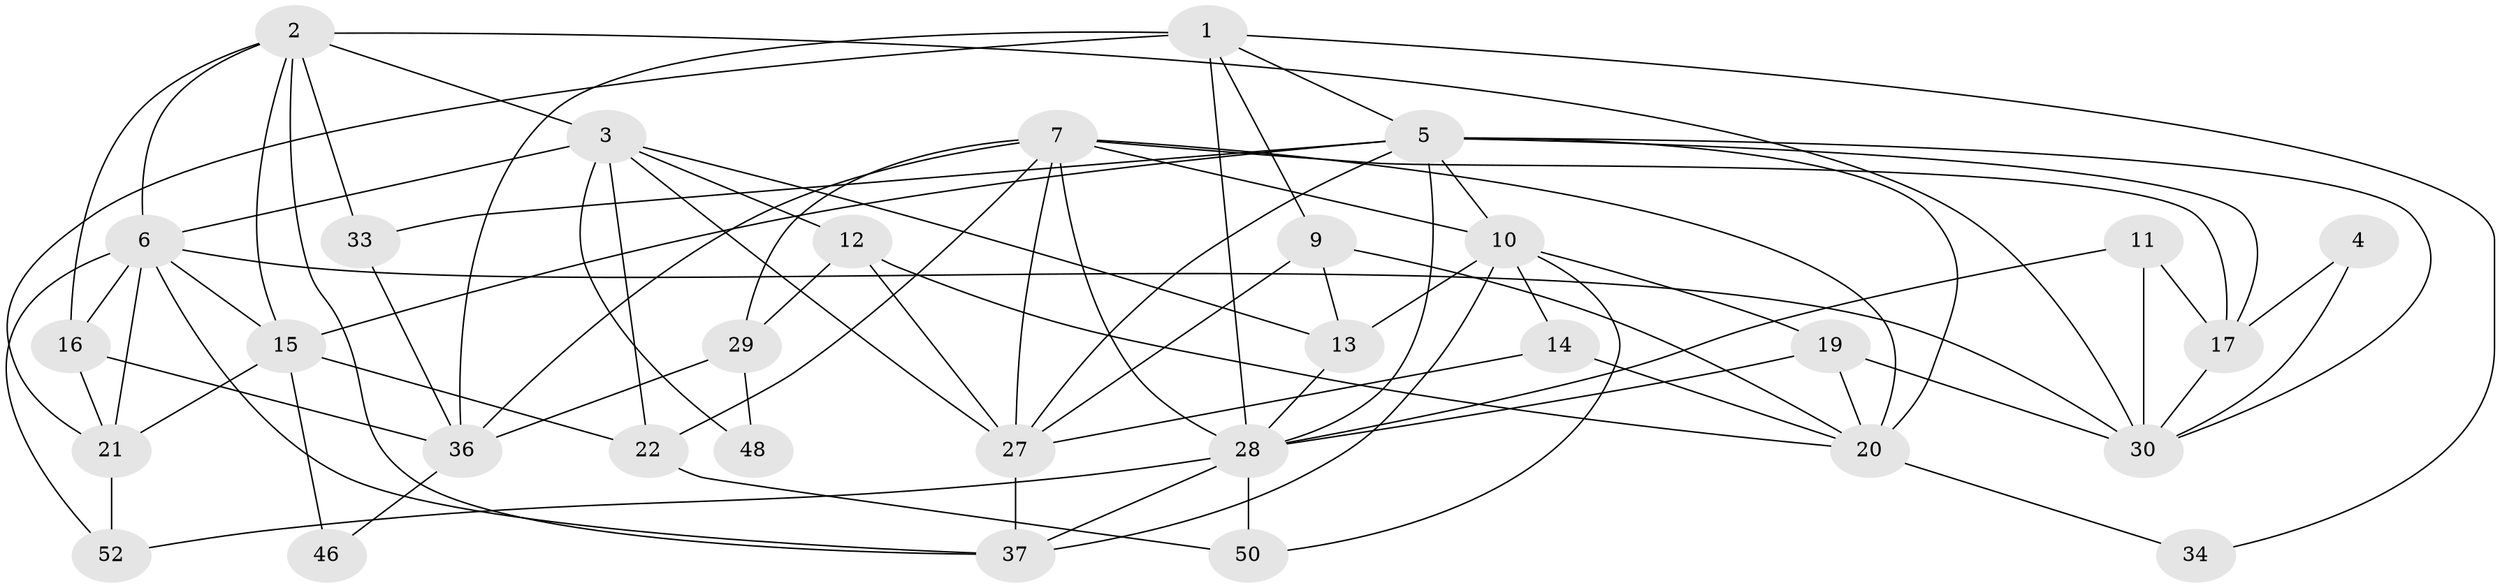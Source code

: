 // Generated by graph-tools (version 1.1) at 2025/52/02/27/25 19:52:01]
// undirected, 32 vertices, 80 edges
graph export_dot {
graph [start="1"]
  node [color=gray90,style=filled];
  1 [super="+53"];
  2 [super="+40"];
  3 [super="+38"];
  4;
  5 [super="+24"];
  6 [super="+8"];
  7 [super="+32"];
  9 [super="+44"];
  10 [super="+26"];
  11;
  12;
  13;
  14;
  15 [super="+18"];
  16 [super="+39"];
  17 [super="+31"];
  19 [super="+23"];
  20 [super="+25"];
  21 [super="+45"];
  22 [super="+47"];
  27 [super="+49"];
  28 [super="+41"];
  29 [super="+35"];
  30 [super="+42"];
  33;
  34;
  36 [super="+51"];
  37 [super="+43"];
  46;
  48;
  50;
  52;
  1 -- 36;
  1 -- 9;
  1 -- 34;
  1 -- 28;
  1 -- 5;
  1 -- 21;
  2 -- 6;
  2 -- 15;
  2 -- 16;
  2 -- 33;
  2 -- 3;
  2 -- 37;
  2 -- 30;
  3 -- 12;
  3 -- 22;
  3 -- 48;
  3 -- 27;
  3 -- 13;
  3 -- 6;
  4 -- 30;
  4 -- 17;
  5 -- 20 [weight=2];
  5 -- 33;
  5 -- 15 [weight=2];
  5 -- 17;
  5 -- 27;
  5 -- 30;
  5 -- 10;
  5 -- 28;
  6 -- 52;
  6 -- 16;
  6 -- 37;
  6 -- 21;
  6 -- 15;
  6 -- 30;
  7 -- 36;
  7 -- 22;
  7 -- 17;
  7 -- 28;
  7 -- 29;
  7 -- 10;
  7 -- 27;
  7 -- 20;
  9 -- 20;
  9 -- 13;
  9 -- 27;
  10 -- 13;
  10 -- 19;
  10 -- 37;
  10 -- 50;
  10 -- 14;
  11 -- 30;
  11 -- 28;
  11 -- 17;
  12 -- 27;
  12 -- 29;
  12 -- 20;
  13 -- 28;
  14 -- 27;
  14 -- 20;
  15 -- 21 [weight=2];
  15 -- 46;
  15 -- 22;
  16 -- 21;
  16 -- 36;
  17 -- 30;
  19 -- 20;
  19 -- 30;
  19 -- 28;
  20 -- 34;
  21 -- 52;
  22 -- 50;
  27 -- 37;
  28 -- 50;
  28 -- 52;
  28 -- 37;
  29 -- 36;
  29 -- 48;
  33 -- 36;
  36 -- 46;
}
